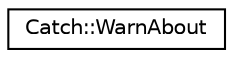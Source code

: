 digraph "Graphical Class Hierarchy"
{
  edge [fontname="Helvetica",fontsize="10",labelfontname="Helvetica",labelfontsize="10"];
  node [fontname="Helvetica",fontsize="10",shape=record];
  rankdir="LR";
  Node1 [label="Catch::WarnAbout",height=0.2,width=0.4,color="black", fillcolor="white", style="filled",URL="$de/dcf/structCatch_1_1WarnAbout.html"];
}
